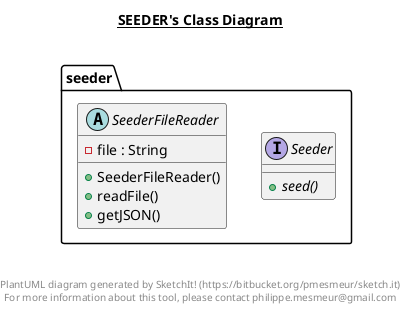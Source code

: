 @startuml

title __SEEDER's Class Diagram__\n

  package seeder {
    interface Seeder {
        {abstract} + seed()
    }
  }
  

  package seeder {
    abstract class SeederFileReader {
        - file : String
        + SeederFileReader()
        + readFile()
        + getJSON()
    }
  }
  



right footer


PlantUML diagram generated by SketchIt! (https://bitbucket.org/pmesmeur/sketch.it)
For more information about this tool, please contact philippe.mesmeur@gmail.com
endfooter

@enduml
